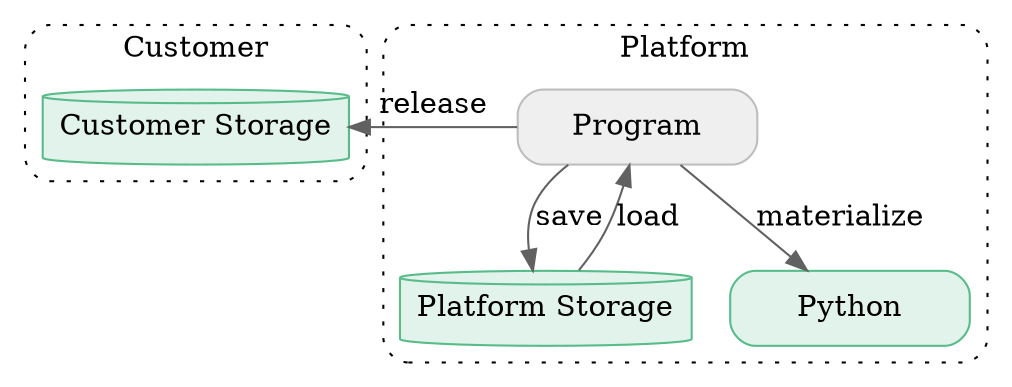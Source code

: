 // Copyright 2024 Google LLC
//
// Licensed under the Apache License, Version 2.0 (the "License");
// you may not use this file except in compliance with the License.
// You may obtain a copy of the License at
//
//      http://www.apache.org/licenses/LICENSE-2.0
//
// Unless required by applicable law or agreed to in writing, software
// distributed under the License is distributed on an "AS IS" BASIS,
// WITHOUT WARRANTIES OR CONDITIONS OF ANY KIND, either express or implied.
// See the License for the specific language governing permissions and
// limitations under the License.

digraph {
  graph [style="dotted,rounded"]
  node [color="#bdbdbd", fillcolor="#efefef", shape="box", style="rounded,filled", width="1.6"]
  edge [color="#616161"]
  newrank=true

  subgraph cluster_core_customer {
    graph [label="Customer"]
    customer_storage [label="Customer Storage", href="#customer-storage" target="_parent", color="#57bb8a", fillcolor="#e2f3eb", shape="cylinder", style="filled"]
  }

  subgraph cluster_core_platform {
    graph [label="Platform"]
    program [label="Program", href="#program" target="_parent"]
    platform_storage [label="Platform Storage", href="#platform-storage" target="_parent", color="#57bb8a", fillcolor="#e2f3eb", shape="cylinder", style="filled"]
    python [label="Python", color="#57bb8a", fillcolor="#e2f3eb"]
  }

  program -> platform_storage [label="save"]
  program -> platform_storage [label="load", dir="back"]
  customer_storage -> program [label="release", href="#release" target="_parent", dir="back"]
  program -> python [label="materialize", href="#materialize" target="_parent"]

  {rank=same; customer_storage, program}
  {rank=same; platform_storage, python}
}
